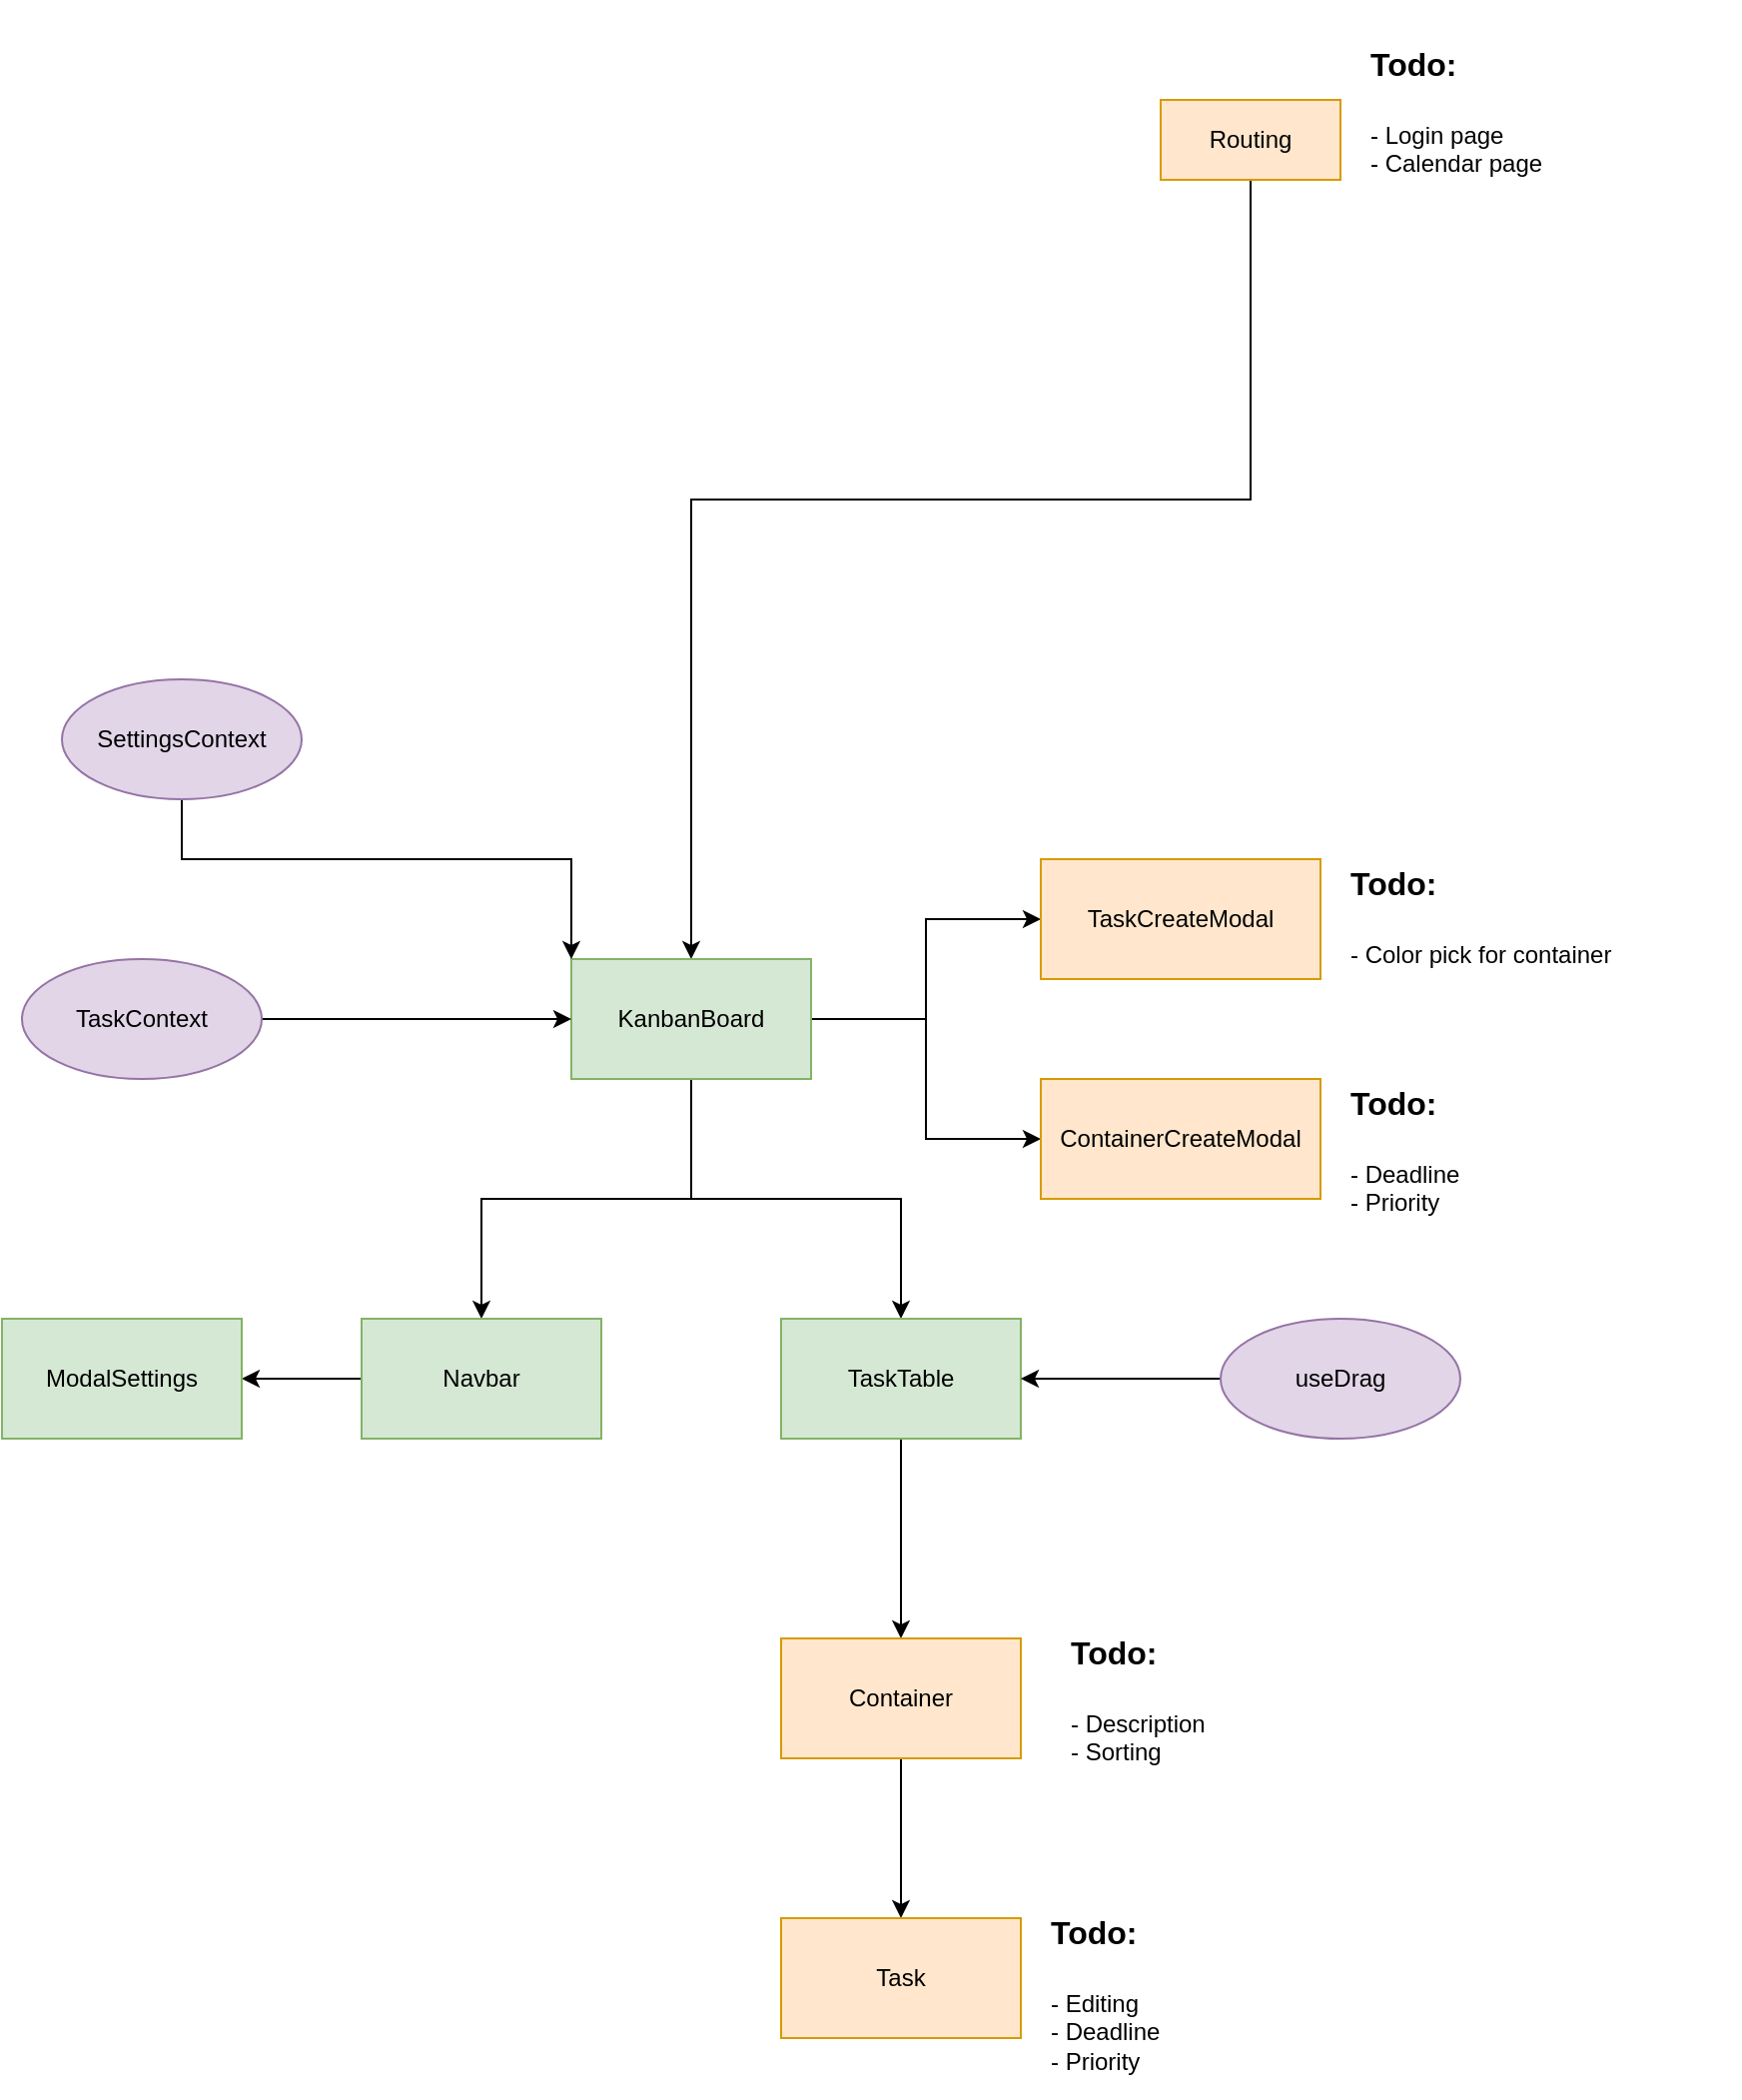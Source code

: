 <mxfile version="22.1.3" type="device">
  <diagram name="Страница — 1" id="JzDGhaq5XUVWNNhGS_V7">
    <mxGraphModel dx="1434" dy="1927" grid="1" gridSize="10" guides="1" tooltips="1" connect="1" arrows="1" fold="1" page="1" pageScale="1" pageWidth="827" pageHeight="1169" math="0" shadow="0">
      <root>
        <mxCell id="0" />
        <mxCell id="1" parent="0" />
        <mxCell id="cfAaLDG0v6eAPZpVpD1c-4" style="edgeStyle=orthogonalEdgeStyle;rounded=0;orthogonalLoop=1;jettySize=auto;html=1;entryX=0.5;entryY=0;entryDx=0;entryDy=0;" parent="1" source="cfAaLDG0v6eAPZpVpD1c-1" target="cfAaLDG0v6eAPZpVpD1c-2" edge="1">
          <mxGeometry relative="1" as="geometry">
            <Array as="points">
              <mxPoint x="715" />
              <mxPoint x="435" />
            </Array>
          </mxGeometry>
        </mxCell>
        <mxCell id="cfAaLDG0v6eAPZpVpD1c-1" value="Routing" style="rounded=0;whiteSpace=wrap;html=1;fillColor=#ffe6cc;strokeColor=#d79b00;" parent="1" vertex="1">
          <mxGeometry x="670" y="-200" width="90" height="40" as="geometry" />
        </mxCell>
        <mxCell id="cfAaLDG0v6eAPZpVpD1c-11" style="edgeStyle=orthogonalEdgeStyle;rounded=0;orthogonalLoop=1;jettySize=auto;html=1;entryX=0;entryY=0.5;entryDx=0;entryDy=0;" parent="1" source="cfAaLDG0v6eAPZpVpD1c-2" target="cfAaLDG0v6eAPZpVpD1c-7" edge="1">
          <mxGeometry relative="1" as="geometry" />
        </mxCell>
        <mxCell id="cfAaLDG0v6eAPZpVpD1c-12" style="edgeStyle=orthogonalEdgeStyle;rounded=0;orthogonalLoop=1;jettySize=auto;html=1;" parent="1" source="cfAaLDG0v6eAPZpVpD1c-2" target="cfAaLDG0v6eAPZpVpD1c-8" edge="1">
          <mxGeometry relative="1" as="geometry" />
        </mxCell>
        <mxCell id="cfAaLDG0v6eAPZpVpD1c-17" style="edgeStyle=orthogonalEdgeStyle;rounded=0;orthogonalLoop=1;jettySize=auto;html=1;" parent="1" source="cfAaLDG0v6eAPZpVpD1c-2" target="cfAaLDG0v6eAPZpVpD1c-10" edge="1">
          <mxGeometry relative="1" as="geometry" />
        </mxCell>
        <mxCell id="cfAaLDG0v6eAPZpVpD1c-18" style="edgeStyle=orthogonalEdgeStyle;rounded=0;orthogonalLoop=1;jettySize=auto;html=1;" parent="1" source="cfAaLDG0v6eAPZpVpD1c-2" target="cfAaLDG0v6eAPZpVpD1c-9" edge="1">
          <mxGeometry relative="1" as="geometry" />
        </mxCell>
        <mxCell id="cfAaLDG0v6eAPZpVpD1c-2" value="KanbanBoard" style="rounded=0;whiteSpace=wrap;html=1;fillColor=#d5e8d4;strokeColor=#82b366;" parent="1" vertex="1">
          <mxGeometry x="375" y="230" width="120" height="60" as="geometry" />
        </mxCell>
        <mxCell id="cfAaLDG0v6eAPZpVpD1c-6" style="edgeStyle=orthogonalEdgeStyle;rounded=0;orthogonalLoop=1;jettySize=auto;html=1;entryX=0;entryY=0.5;entryDx=0;entryDy=0;" parent="1" source="cfAaLDG0v6eAPZpVpD1c-5" target="cfAaLDG0v6eAPZpVpD1c-2" edge="1">
          <mxGeometry relative="1" as="geometry" />
        </mxCell>
        <mxCell id="cfAaLDG0v6eAPZpVpD1c-5" value="TaskContext" style="ellipse;whiteSpace=wrap;html=1;fillColor=#e1d5e7;strokeColor=#9673a6;" parent="1" vertex="1">
          <mxGeometry x="100" y="230" width="120" height="60" as="geometry" />
        </mxCell>
        <mxCell id="cfAaLDG0v6eAPZpVpD1c-7" value="TaskCreateModal" style="rounded=0;whiteSpace=wrap;html=1;fillColor=#ffe6cc;strokeColor=#d79b00;" parent="1" vertex="1">
          <mxGeometry x="610" y="180" width="140" height="60" as="geometry" />
        </mxCell>
        <mxCell id="cfAaLDG0v6eAPZpVpD1c-8" value="ContainerCreateModal" style="rounded=0;whiteSpace=wrap;html=1;fillColor=#ffe6cc;strokeColor=#d79b00;" parent="1" vertex="1">
          <mxGeometry x="610" y="290" width="140" height="60" as="geometry" />
        </mxCell>
        <mxCell id="cfAaLDG0v6eAPZpVpD1c-27" style="edgeStyle=orthogonalEdgeStyle;rounded=0;orthogonalLoop=1;jettySize=auto;html=1;" parent="1" source="cfAaLDG0v6eAPZpVpD1c-9" target="cfAaLDG0v6eAPZpVpD1c-25" edge="1">
          <mxGeometry relative="1" as="geometry" />
        </mxCell>
        <mxCell id="cfAaLDG0v6eAPZpVpD1c-9" value="TaskTable" style="rounded=0;whiteSpace=wrap;html=1;fillColor=#d5e8d4;strokeColor=#82b366;" parent="1" vertex="1">
          <mxGeometry x="480" y="410" width="120" height="60" as="geometry" />
        </mxCell>
        <mxCell id="cfAaLDG0v6eAPZpVpD1c-19" style="edgeStyle=orthogonalEdgeStyle;rounded=0;orthogonalLoop=1;jettySize=auto;html=1;entryX=1;entryY=0.5;entryDx=0;entryDy=0;" parent="1" source="cfAaLDG0v6eAPZpVpD1c-10" target="cfAaLDG0v6eAPZpVpD1c-16" edge="1">
          <mxGeometry relative="1" as="geometry" />
        </mxCell>
        <mxCell id="cfAaLDG0v6eAPZpVpD1c-10" value="Navbar" style="rounded=0;whiteSpace=wrap;html=1;fillColor=#d5e8d4;strokeColor=#82b366;" parent="1" vertex="1">
          <mxGeometry x="270" y="410" width="120" height="60" as="geometry" />
        </mxCell>
        <mxCell id="cfAaLDG0v6eAPZpVpD1c-13" value="&lt;h1&gt;&lt;font style=&quot;font-size: 16px;&quot;&gt;Todo:&lt;/font&gt;&lt;/h1&gt;&lt;div&gt;- Login page&lt;/div&gt;&lt;div&gt;- Calendar page&lt;/div&gt;" style="text;html=1;strokeColor=none;fillColor=none;spacing=5;spacingTop=-20;whiteSpace=wrap;overflow=hidden;rounded=0;" parent="1" vertex="1">
          <mxGeometry x="770" y="-240" width="190" height="80" as="geometry" />
        </mxCell>
        <mxCell id="cfAaLDG0v6eAPZpVpD1c-14" value="&lt;h1&gt;&lt;font style=&quot;font-size: 16px;&quot;&gt;Todo:&lt;/font&gt;&lt;/h1&gt;&lt;div&gt;- Color pick for container&lt;/div&gt;" style="text;html=1;strokeColor=none;fillColor=none;spacing=5;spacingTop=-20;whiteSpace=wrap;overflow=hidden;rounded=0;" parent="1" vertex="1">
          <mxGeometry x="760" y="170" width="190" height="80" as="geometry" />
        </mxCell>
        <mxCell id="cfAaLDG0v6eAPZpVpD1c-15" value="&lt;h1&gt;&lt;font style=&quot;font-size: 16px;&quot;&gt;Todo:&lt;/font&gt;&lt;/h1&gt;&lt;div&gt;- Deadline&lt;/div&gt;&lt;div&gt;- Priority&lt;/div&gt;" style="text;html=1;strokeColor=none;fillColor=none;spacing=5;spacingTop=-20;whiteSpace=wrap;overflow=hidden;rounded=0;" parent="1" vertex="1">
          <mxGeometry x="760" y="280" width="190" height="90" as="geometry" />
        </mxCell>
        <mxCell id="cfAaLDG0v6eAPZpVpD1c-16" value="ModalSettings" style="rounded=0;whiteSpace=wrap;html=1;fillColor=#d5e8d4;strokeColor=#82b366;" parent="1" vertex="1">
          <mxGeometry x="90" y="410" width="120" height="60" as="geometry" />
        </mxCell>
        <mxCell id="cfAaLDG0v6eAPZpVpD1c-21" style="edgeStyle=orthogonalEdgeStyle;rounded=0;orthogonalLoop=1;jettySize=auto;html=1;entryX=1;entryY=0.5;entryDx=0;entryDy=0;" parent="1" source="cfAaLDG0v6eAPZpVpD1c-20" target="cfAaLDG0v6eAPZpVpD1c-9" edge="1">
          <mxGeometry relative="1" as="geometry" />
        </mxCell>
        <mxCell id="cfAaLDG0v6eAPZpVpD1c-20" value="useDrag" style="ellipse;whiteSpace=wrap;html=1;fillColor=#e1d5e7;strokeColor=#9673a6;" parent="1" vertex="1">
          <mxGeometry x="700" y="410" width="120" height="60" as="geometry" />
        </mxCell>
        <mxCell id="cfAaLDG0v6eAPZpVpD1c-23" style="edgeStyle=orthogonalEdgeStyle;rounded=0;orthogonalLoop=1;jettySize=auto;html=1;entryX=0;entryY=0;entryDx=0;entryDy=0;" parent="1" source="cfAaLDG0v6eAPZpVpD1c-22" target="cfAaLDG0v6eAPZpVpD1c-2" edge="1">
          <mxGeometry relative="1" as="geometry">
            <Array as="points">
              <mxPoint x="180" y="180" />
              <mxPoint x="375" y="180" />
            </Array>
          </mxGeometry>
        </mxCell>
        <mxCell id="cfAaLDG0v6eAPZpVpD1c-22" value="SettingsContext" style="ellipse;whiteSpace=wrap;html=1;fillColor=#e1d5e7;strokeColor=#9673a6;" parent="1" vertex="1">
          <mxGeometry x="120" y="90" width="120" height="60" as="geometry" />
        </mxCell>
        <mxCell id="z4JN_qxwRkUhgE_tnp30-2" style="edgeStyle=orthogonalEdgeStyle;rounded=0;orthogonalLoop=1;jettySize=auto;html=1;entryX=0.5;entryY=0;entryDx=0;entryDy=0;" edge="1" parent="1" source="cfAaLDG0v6eAPZpVpD1c-25" target="z4JN_qxwRkUhgE_tnp30-1">
          <mxGeometry relative="1" as="geometry" />
        </mxCell>
        <mxCell id="cfAaLDG0v6eAPZpVpD1c-25" value="Container" style="rounded=0;whiteSpace=wrap;html=1;fillColor=#ffe6cc;strokeColor=#d79b00;" parent="1" vertex="1">
          <mxGeometry x="480" y="570" width="120" height="60" as="geometry" />
        </mxCell>
        <mxCell id="z4JN_qxwRkUhgE_tnp30-1" value="Task" style="rounded=0;whiteSpace=wrap;html=1;fillColor=#ffe6cc;strokeColor=#d79b00;" vertex="1" parent="1">
          <mxGeometry x="480" y="710" width="120" height="60" as="geometry" />
        </mxCell>
        <mxCell id="z4JN_qxwRkUhgE_tnp30-4" value="&lt;h1&gt;&lt;font style=&quot;font-size: 16px;&quot;&gt;Todo:&lt;/font&gt;&lt;/h1&gt;&lt;div&gt;- Description&lt;br&gt;- Sorting&lt;/div&gt;" style="text;html=1;strokeColor=none;fillColor=none;spacing=5;spacingTop=-20;whiteSpace=wrap;overflow=hidden;rounded=0;" vertex="1" parent="1">
          <mxGeometry x="620" y="555" width="190" height="90" as="geometry" />
        </mxCell>
        <mxCell id="z4JN_qxwRkUhgE_tnp30-5" value="&lt;h1&gt;&lt;font style=&quot;font-size: 16px;&quot;&gt;Todo:&lt;/font&gt;&lt;/h1&gt;&lt;div&gt;- Editing&lt;/div&gt;&lt;div&gt;- Deadline&lt;/div&gt;&lt;div&gt;- Priority&lt;/div&gt;" style="text;html=1;strokeColor=none;fillColor=none;spacing=5;spacingTop=-20;whiteSpace=wrap;overflow=hidden;rounded=0;" vertex="1" parent="1">
          <mxGeometry x="610" y="695" width="190" height="105" as="geometry" />
        </mxCell>
      </root>
    </mxGraphModel>
  </diagram>
</mxfile>
